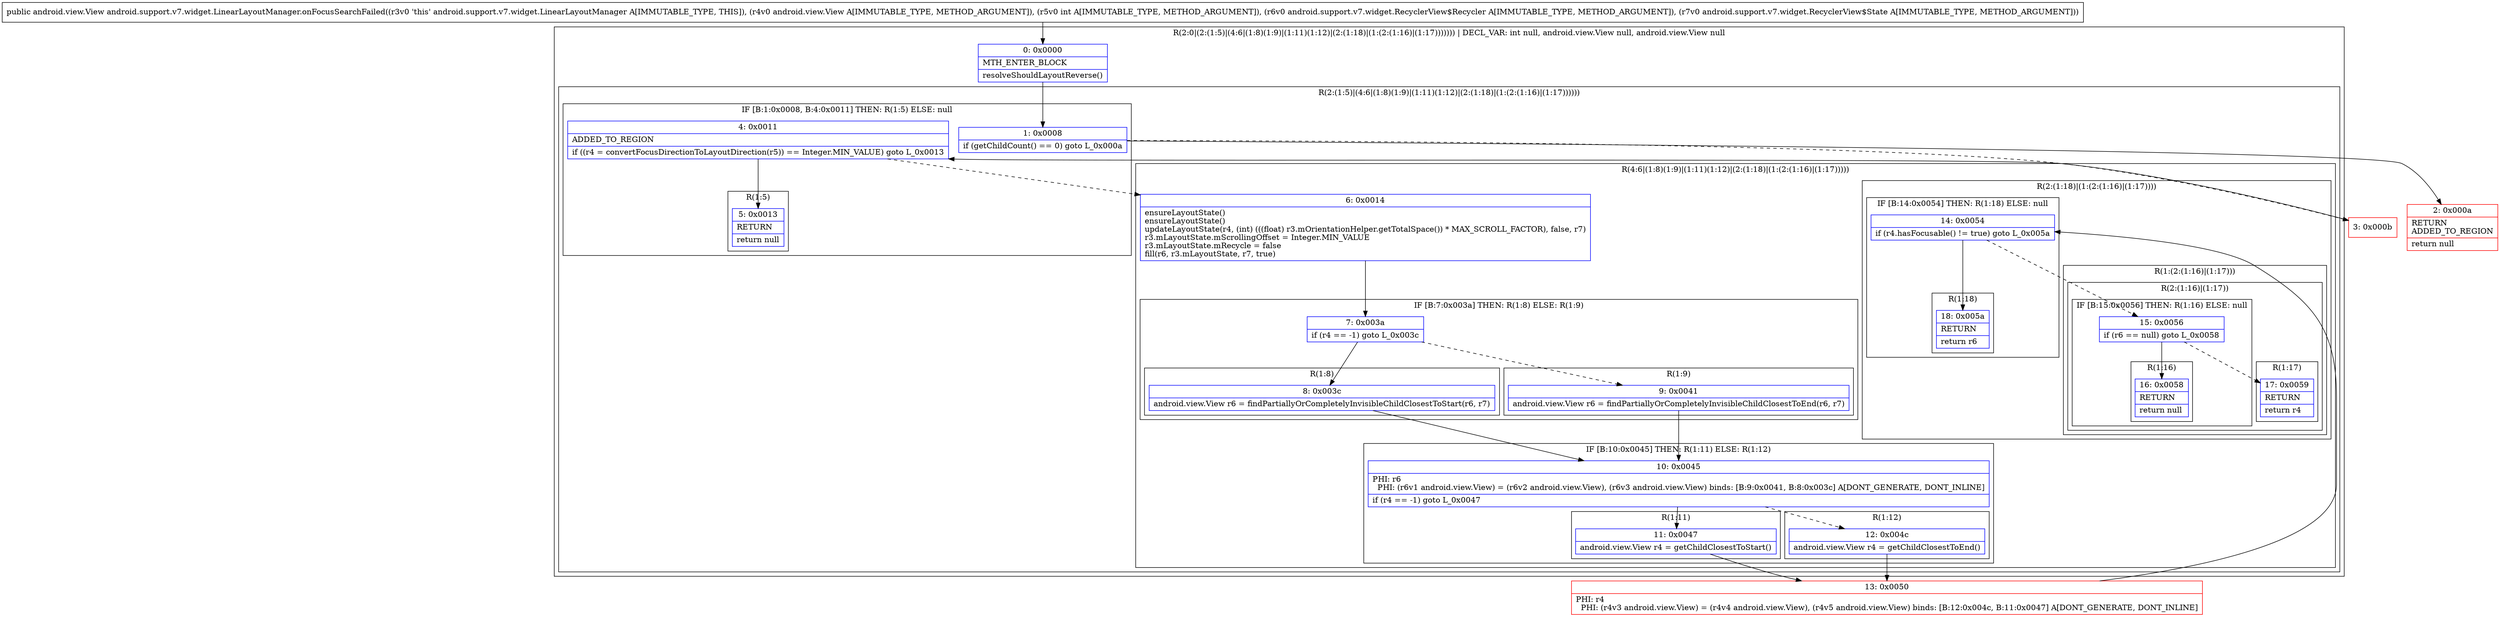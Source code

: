 digraph "CFG forandroid.support.v7.widget.LinearLayoutManager.onFocusSearchFailed(Landroid\/view\/View;ILandroid\/support\/v7\/widget\/RecyclerView$Recycler;Landroid\/support\/v7\/widget\/RecyclerView$State;)Landroid\/view\/View;" {
subgraph cluster_Region_1521731458 {
label = "R(2:0|(2:(1:5)|(4:6|(1:8)(1:9)|(1:11)(1:12)|(2:(1:18)|(1:(2:(1:16)|(1:17))))))) | DECL_VAR: int null, android.view.View null, android.view.View null\l";
node [shape=record,color=blue];
Node_0 [shape=record,label="{0\:\ 0x0000|MTH_ENTER_BLOCK\l|resolveShouldLayoutReverse()\l}"];
subgraph cluster_Region_481043455 {
label = "R(2:(1:5)|(4:6|(1:8)(1:9)|(1:11)(1:12)|(2:(1:18)|(1:(2:(1:16)|(1:17))))))";
node [shape=record,color=blue];
subgraph cluster_IfRegion_392224755 {
label = "IF [B:1:0x0008, B:4:0x0011] THEN: R(1:5) ELSE: null";
node [shape=record,color=blue];
Node_1 [shape=record,label="{1\:\ 0x0008|if (getChildCount() == 0) goto L_0x000a\l}"];
Node_4 [shape=record,label="{4\:\ 0x0011|ADDED_TO_REGION\l|if ((r4 = convertFocusDirectionToLayoutDirection(r5)) == Integer.MIN_VALUE) goto L_0x0013\l}"];
subgraph cluster_Region_1352678809 {
label = "R(1:5)";
node [shape=record,color=blue];
Node_5 [shape=record,label="{5\:\ 0x0013|RETURN\l|return null\l}"];
}
}
subgraph cluster_Region_350978008 {
label = "R(4:6|(1:8)(1:9)|(1:11)(1:12)|(2:(1:18)|(1:(2:(1:16)|(1:17)))))";
node [shape=record,color=blue];
Node_6 [shape=record,label="{6\:\ 0x0014|ensureLayoutState()\lensureLayoutState()\lupdateLayoutState(r4, (int) (((float) r3.mOrientationHelper.getTotalSpace()) * MAX_SCROLL_FACTOR), false, r7)\lr3.mLayoutState.mScrollingOffset = Integer.MIN_VALUE\lr3.mLayoutState.mRecycle = false\lfill(r6, r3.mLayoutState, r7, true)\l}"];
subgraph cluster_IfRegion_1772426593 {
label = "IF [B:7:0x003a] THEN: R(1:8) ELSE: R(1:9)";
node [shape=record,color=blue];
Node_7 [shape=record,label="{7\:\ 0x003a|if (r4 == \-1) goto L_0x003c\l}"];
subgraph cluster_Region_1699732840 {
label = "R(1:8)";
node [shape=record,color=blue];
Node_8 [shape=record,label="{8\:\ 0x003c|android.view.View r6 = findPartiallyOrCompletelyInvisibleChildClosestToStart(r6, r7)\l}"];
}
subgraph cluster_Region_1828803153 {
label = "R(1:9)";
node [shape=record,color=blue];
Node_9 [shape=record,label="{9\:\ 0x0041|android.view.View r6 = findPartiallyOrCompletelyInvisibleChildClosestToEnd(r6, r7)\l}"];
}
}
subgraph cluster_IfRegion_2016137441 {
label = "IF [B:10:0x0045] THEN: R(1:11) ELSE: R(1:12)";
node [shape=record,color=blue];
Node_10 [shape=record,label="{10\:\ 0x0045|PHI: r6 \l  PHI: (r6v1 android.view.View) = (r6v2 android.view.View), (r6v3 android.view.View) binds: [B:9:0x0041, B:8:0x003c] A[DONT_GENERATE, DONT_INLINE]\l|if (r4 == \-1) goto L_0x0047\l}"];
subgraph cluster_Region_1486955380 {
label = "R(1:11)";
node [shape=record,color=blue];
Node_11 [shape=record,label="{11\:\ 0x0047|android.view.View r4 = getChildClosestToStart()\l}"];
}
subgraph cluster_Region_466498201 {
label = "R(1:12)";
node [shape=record,color=blue];
Node_12 [shape=record,label="{12\:\ 0x004c|android.view.View r4 = getChildClosestToEnd()\l}"];
}
}
subgraph cluster_Region_699823752 {
label = "R(2:(1:18)|(1:(2:(1:16)|(1:17))))";
node [shape=record,color=blue];
subgraph cluster_IfRegion_1726798297 {
label = "IF [B:14:0x0054] THEN: R(1:18) ELSE: null";
node [shape=record,color=blue];
Node_14 [shape=record,label="{14\:\ 0x0054|if (r4.hasFocusable() != true) goto L_0x005a\l}"];
subgraph cluster_Region_656655992 {
label = "R(1:18)";
node [shape=record,color=blue];
Node_18 [shape=record,label="{18\:\ 0x005a|RETURN\l|return r6\l}"];
}
}
subgraph cluster_Region_19506853 {
label = "R(1:(2:(1:16)|(1:17)))";
node [shape=record,color=blue];
subgraph cluster_Region_464622142 {
label = "R(2:(1:16)|(1:17))";
node [shape=record,color=blue];
subgraph cluster_IfRegion_462664320 {
label = "IF [B:15:0x0056] THEN: R(1:16) ELSE: null";
node [shape=record,color=blue];
Node_15 [shape=record,label="{15\:\ 0x0056|if (r6 == null) goto L_0x0058\l}"];
subgraph cluster_Region_574273420 {
label = "R(1:16)";
node [shape=record,color=blue];
Node_16 [shape=record,label="{16\:\ 0x0058|RETURN\l|return null\l}"];
}
}
subgraph cluster_Region_1852449248 {
label = "R(1:17)";
node [shape=record,color=blue];
Node_17 [shape=record,label="{17\:\ 0x0059|RETURN\l|return r4\l}"];
}
}
}
}
}
}
}
Node_2 [shape=record,color=red,label="{2\:\ 0x000a|RETURN\lADDED_TO_REGION\l|return null\l}"];
Node_3 [shape=record,color=red,label="{3\:\ 0x000b}"];
Node_13 [shape=record,color=red,label="{13\:\ 0x0050|PHI: r4 \l  PHI: (r4v3 android.view.View) = (r4v4 android.view.View), (r4v5 android.view.View) binds: [B:12:0x004c, B:11:0x0047] A[DONT_GENERATE, DONT_INLINE]\l}"];
MethodNode[shape=record,label="{public android.view.View android.support.v7.widget.LinearLayoutManager.onFocusSearchFailed((r3v0 'this' android.support.v7.widget.LinearLayoutManager A[IMMUTABLE_TYPE, THIS]), (r4v0 android.view.View A[IMMUTABLE_TYPE, METHOD_ARGUMENT]), (r5v0 int A[IMMUTABLE_TYPE, METHOD_ARGUMENT]), (r6v0 android.support.v7.widget.RecyclerView$Recycler A[IMMUTABLE_TYPE, METHOD_ARGUMENT]), (r7v0 android.support.v7.widget.RecyclerView$State A[IMMUTABLE_TYPE, METHOD_ARGUMENT])) }"];
MethodNode -> Node_0;
Node_0 -> Node_1;
Node_1 -> Node_2;
Node_1 -> Node_3[style=dashed];
Node_4 -> Node_5;
Node_4 -> Node_6[style=dashed];
Node_6 -> Node_7;
Node_7 -> Node_8;
Node_7 -> Node_9[style=dashed];
Node_8 -> Node_10;
Node_9 -> Node_10;
Node_10 -> Node_11;
Node_10 -> Node_12[style=dashed];
Node_11 -> Node_13;
Node_12 -> Node_13;
Node_14 -> Node_15[style=dashed];
Node_14 -> Node_18;
Node_15 -> Node_16;
Node_15 -> Node_17[style=dashed];
Node_3 -> Node_4;
Node_13 -> Node_14;
}

